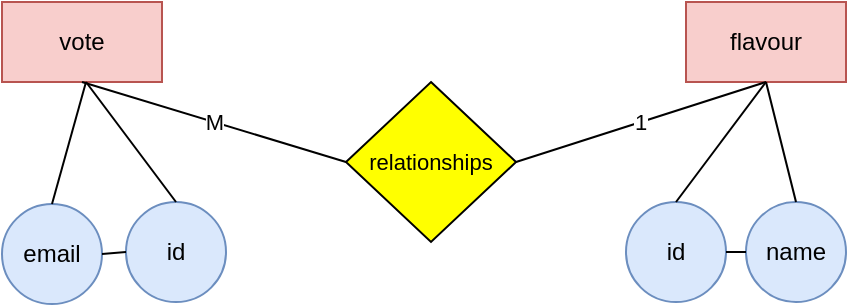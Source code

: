 <mxfile>
    <diagram id="5rRGX_jX-G-k-0-8ihYP" name="Page-1">
        <mxGraphModel dx="617" dy="479" grid="1" gridSize="10" guides="1" tooltips="1" connect="1" arrows="1" fold="1" page="1" pageScale="1" pageWidth="850" pageHeight="1100" math="0" shadow="0">
            <root>
                <mxCell id="0"/>
                <mxCell id="1" parent="0"/>
                <mxCell id="qciiTuXk55OvSJCWwoB--1" value="vote" style="rounded=0;whiteSpace=wrap;html=1;fillColor=#f8cecc;strokeColor=#b85450;fontColor=#000000;" parent="1" vertex="1">
                    <mxGeometry x="218" y="422" width="80" height="40" as="geometry"/>
                </mxCell>
                <mxCell id="qciiTuXk55OvSJCWwoB--2" value="flavour" style="rounded=0;whiteSpace=wrap;html=1;fillColor=#f8cecc;strokeColor=#b85450;fontColor=#000000;" parent="1" vertex="1">
                    <mxGeometry x="560" y="422" width="80" height="40" as="geometry"/>
                </mxCell>
                <mxCell id="qciiTuXk55OvSJCWwoB--3" value="relationships" style="rhombus;whiteSpace=wrap;html=1;fillColor=#FFFF00;fontColor=#000000;fontSize=11;" parent="1" vertex="1">
                    <mxGeometry x="390" y="462" width="85" height="80" as="geometry"/>
                </mxCell>
                <mxCell id="qciiTuXk55OvSJCWwoB--4" value="1" style="endArrow=none;html=1;rounded=0;entryX=0.5;entryY=1;entryDx=0;entryDy=0;exitX=1;exitY=0.5;exitDx=0;exitDy=0;" parent="1" source="qciiTuXk55OvSJCWwoB--3" target="qciiTuXk55OvSJCWwoB--2" edge="1">
                    <mxGeometry width="50" height="50" relative="1" as="geometry">
                        <mxPoint x="570" y="502" as="sourcePoint"/>
                        <mxPoint x="620" y="452" as="targetPoint"/>
                    </mxGeometry>
                </mxCell>
                <mxCell id="qciiTuXk55OvSJCWwoB--5" value="M" style="endArrow=none;html=1;rounded=0;entryX=0.5;entryY=1;entryDx=0;entryDy=0;exitX=0;exitY=0.5;exitDx=0;exitDy=0;" parent="1" source="qciiTuXk55OvSJCWwoB--3" target="qciiTuXk55OvSJCWwoB--1" edge="1">
                    <mxGeometry width="50" height="50" relative="1" as="geometry">
                        <mxPoint x="570" y="502" as="sourcePoint"/>
                        <mxPoint x="620" y="452" as="targetPoint"/>
                    </mxGeometry>
                </mxCell>
                <mxCell id="qciiTuXk55OvSJCWwoB--6" value="id" style="ellipse;whiteSpace=wrap;html=1;fillColor=#dae8fc;strokeColor=#6c8ebf;fontColor=#000000;" parent="1" vertex="1">
                    <mxGeometry x="530" y="522" width="50" height="50" as="geometry"/>
                </mxCell>
                <mxCell id="qciiTuXk55OvSJCWwoB--7" value="name" style="ellipse;whiteSpace=wrap;html=1;fillColor=#dae8fc;strokeColor=#6c8ebf;fontColor=#000000;" parent="1" vertex="1">
                    <mxGeometry x="590" y="522" width="50" height="50" as="geometry"/>
                </mxCell>
                <mxCell id="qciiTuXk55OvSJCWwoB--8" value="id" style="ellipse;whiteSpace=wrap;html=1;fillColor=#dae8fc;strokeColor=#6c8ebf;fontColor=#000000;" parent="1" vertex="1">
                    <mxGeometry x="280" y="522" width="50" height="50" as="geometry"/>
                </mxCell>
                <mxCell id="qciiTuXk55OvSJCWwoB--9" value="email" style="ellipse;whiteSpace=wrap;html=1;fillColor=#dae8fc;strokeColor=#6c8ebf;fontColor=#000000;" parent="1" vertex="1">
                    <mxGeometry x="218" y="523" width="50" height="50" as="geometry"/>
                </mxCell>
                <mxCell id="qciiTuXk55OvSJCWwoB--11" value="" style="endArrow=none;html=1;rounded=0;entryX=0;entryY=0.5;entryDx=0;entryDy=0;exitX=1;exitY=0.5;exitDx=0;exitDy=0;" parent="1" source="qciiTuXk55OvSJCWwoB--6" target="qciiTuXk55OvSJCWwoB--7" edge="1">
                    <mxGeometry width="50" height="50" relative="1" as="geometry">
                        <mxPoint x="570" y="642" as="sourcePoint"/>
                        <mxPoint x="620" y="592" as="targetPoint"/>
                    </mxGeometry>
                </mxCell>
                <mxCell id="qciiTuXk55OvSJCWwoB--12" value="" style="endArrow=none;html=1;rounded=0;entryX=0;entryY=0.5;entryDx=0;entryDy=0;exitX=1;exitY=0.5;exitDx=0;exitDy=0;" parent="1" source="qciiTuXk55OvSJCWwoB--9" target="qciiTuXk55OvSJCWwoB--8" edge="1">
                    <mxGeometry width="50" height="50" relative="1" as="geometry">
                        <mxPoint x="570" y="642" as="sourcePoint"/>
                        <mxPoint x="620" y="592" as="targetPoint"/>
                    </mxGeometry>
                </mxCell>
                <mxCell id="qciiTuXk55OvSJCWwoB--13" value="" style="endArrow=none;html=1;rounded=0;exitX=0.5;exitY=0;exitDx=0;exitDy=0;" parent="1" source="qciiTuXk55OvSJCWwoB--6" edge="1">
                    <mxGeometry width="50" height="50" relative="1" as="geometry">
                        <mxPoint x="500" y="642" as="sourcePoint"/>
                        <mxPoint x="600" y="462" as="targetPoint"/>
                    </mxGeometry>
                </mxCell>
                <mxCell id="qciiTuXk55OvSJCWwoB--14" value="" style="endArrow=none;html=1;rounded=0;entryX=0.5;entryY=1;entryDx=0;entryDy=0;exitX=0.5;exitY=0;exitDx=0;exitDy=0;" parent="1" source="qciiTuXk55OvSJCWwoB--7" target="qciiTuXk55OvSJCWwoB--2" edge="1">
                    <mxGeometry width="50" height="50" relative="1" as="geometry">
                        <mxPoint x="500" y="642" as="sourcePoint"/>
                        <mxPoint x="550" y="592" as="targetPoint"/>
                    </mxGeometry>
                </mxCell>
                <mxCell id="qciiTuXk55OvSJCWwoB--15" value="" style="endArrow=none;html=1;rounded=0;exitX=0.5;exitY=0;exitDx=0;exitDy=0;" parent="1" source="qciiTuXk55OvSJCWwoB--9" edge="1">
                    <mxGeometry width="50" height="50" relative="1" as="geometry">
                        <mxPoint x="500" y="642" as="sourcePoint"/>
                        <mxPoint x="260" y="462" as="targetPoint"/>
                    </mxGeometry>
                </mxCell>
                <mxCell id="qciiTuXk55OvSJCWwoB--16" value="" style="endArrow=none;html=1;rounded=0;exitX=0.5;exitY=0;exitDx=0;exitDy=0;" parent="1" source="qciiTuXk55OvSJCWwoB--8" edge="1">
                    <mxGeometry width="50" height="50" relative="1" as="geometry">
                        <mxPoint x="500" y="642" as="sourcePoint"/>
                        <mxPoint x="260" y="462" as="targetPoint"/>
                    </mxGeometry>
                </mxCell>
            </root>
        </mxGraphModel>
    </diagram>
</mxfile>
